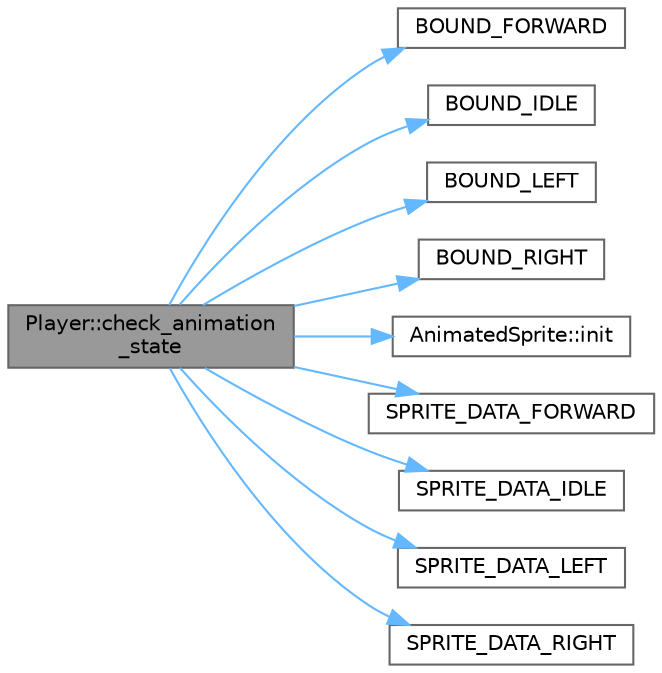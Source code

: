 digraph "Player::check_animation_state"
{
 // LATEX_PDF_SIZE
  bgcolor="transparent";
  edge [fontname=Helvetica,fontsize=10,labelfontname=Helvetica,labelfontsize=10];
  node [fontname=Helvetica,fontsize=10,shape=box,height=0.2,width=0.4];
  rankdir="LR";
  Node1 [id="Node000001",label="Player::check_animation\l_state",height=0.2,width=0.4,color="gray40", fillcolor="grey60", style="filled", fontcolor="black",tooltip=" "];
  Node1 -> Node2 [id="edge1_Node000001_Node000002",color="steelblue1",style="solid",tooltip=" "];
  Node2 [id="Node000002",label="BOUND_FORWARD",height=0.2,width=0.4,color="grey40", fillcolor="white", style="filled",URL="$da/dbf/Player_8h.html#ad1eb63eb4dd3c45252c76f9922b099cb",tooltip=" "];
  Node1 -> Node3 [id="edge2_Node000001_Node000003",color="steelblue1",style="solid",tooltip=" "];
  Node3 [id="Node000003",label="BOUND_IDLE",height=0.2,width=0.4,color="grey40", fillcolor="white", style="filled",URL="$da/dbf/Player_8h.html#a1f4e1d2b03ea6eb7431d9b8d29ff2b3e",tooltip=" "];
  Node1 -> Node4 [id="edge3_Node000001_Node000004",color="steelblue1",style="solid",tooltip=" "];
  Node4 [id="Node000004",label="BOUND_LEFT",height=0.2,width=0.4,color="grey40", fillcolor="white", style="filled",URL="$da/dbf/Player_8h.html#ac93f0f4a8880edd936baf29b207b6b3d",tooltip=" "];
  Node1 -> Node5 [id="edge4_Node000001_Node000005",color="steelblue1",style="solid",tooltip=" "];
  Node5 [id="Node000005",label="BOUND_RIGHT",height=0.2,width=0.4,color="grey40", fillcolor="white", style="filled",URL="$da/dbf/Player_8h.html#a5f30f8d7af57fed20b93c936a05e8fcb",tooltip=" "];
  Node1 -> Node6 [id="edge5_Node000001_Node000006",color="steelblue1",style="solid",tooltip=" "];
  Node6 [id="Node000006",label="AnimatedSprite::init",height=0.2,width=0.4,color="grey40", fillcolor="white", style="filled",URL="$d4/df0/classAnimatedSprite.html#a511e11e4f7dfd529e1b3b1571b20dbff",tooltip=" "];
  Node1 -> Node7 [id="edge6_Node000001_Node000007",color="steelblue1",style="solid",tooltip=" "];
  Node7 [id="Node000007",label="SPRITE_DATA_FORWARD",height=0.2,width=0.4,color="grey40", fillcolor="white", style="filled",URL="$da/dbf/Player_8h.html#a771e65eabd818accee9170334c3a17f6",tooltip=" "];
  Node1 -> Node8 [id="edge7_Node000001_Node000008",color="steelblue1",style="solid",tooltip=" "];
  Node8 [id="Node000008",label="SPRITE_DATA_IDLE",height=0.2,width=0.4,color="grey40", fillcolor="white", style="filled",URL="$da/dbf/Player_8h.html#a4a7891206f8453217cb9eb27f2d0a03f",tooltip=" "];
  Node1 -> Node9 [id="edge8_Node000001_Node000009",color="steelblue1",style="solid",tooltip=" "];
  Node9 [id="Node000009",label="SPRITE_DATA_LEFT",height=0.2,width=0.4,color="grey40", fillcolor="white", style="filled",URL="$da/dbf/Player_8h.html#a19d77e3e3dcd963034b4d85b924e6096",tooltip=" "];
  Node1 -> Node10 [id="edge9_Node000001_Node000010",color="steelblue1",style="solid",tooltip=" "];
  Node10 [id="Node000010",label="SPRITE_DATA_RIGHT",height=0.2,width=0.4,color="grey40", fillcolor="white", style="filled",URL="$da/dbf/Player_8h.html#ae5212d1e83124600f49dd9d8b689c680",tooltip=" "];
}
